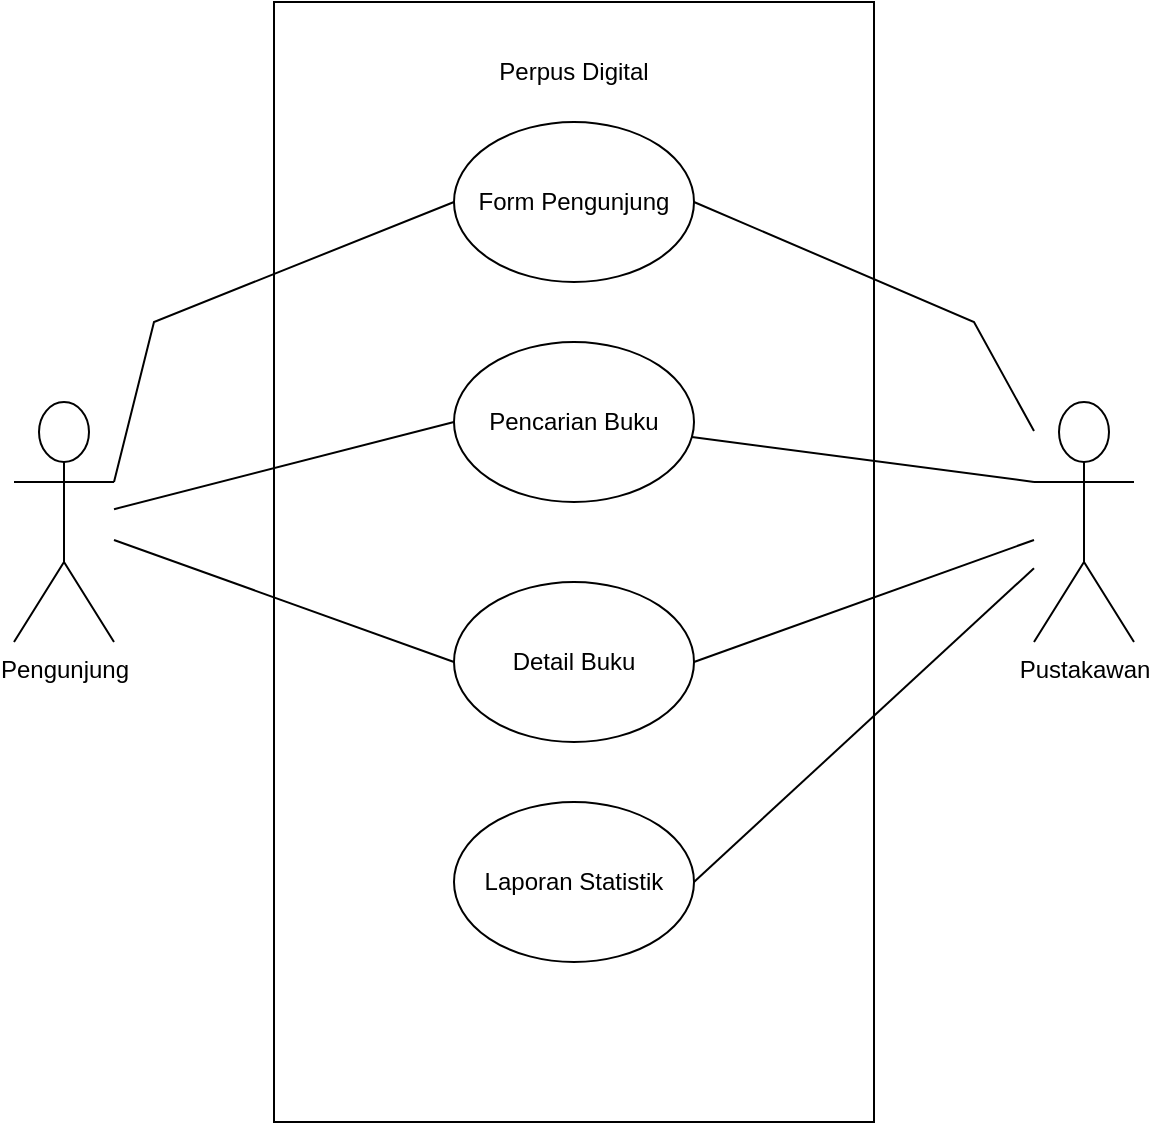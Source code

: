 <mxfile version="23.1.0" type="github">
  <diagram name="Page-1" id="E2W4GXe_fMSAwPjnHzlP">
    <mxGraphModel dx="1434" dy="780" grid="1" gridSize="10" guides="1" tooltips="1" connect="1" arrows="1" fold="1" page="1" pageScale="1" pageWidth="850" pageHeight="1100" math="0" shadow="0">
      <root>
        <mxCell id="0" />
        <mxCell id="1" parent="0" />
        <mxCell id="OsRZThH8WAnZbwosetdw-2" value="" style="rounded=0;whiteSpace=wrap;html=1;" vertex="1" parent="1">
          <mxGeometry x="270" y="80" width="300" height="560" as="geometry" />
        </mxCell>
        <mxCell id="OsRZThH8WAnZbwosetdw-3" value="Pengunjung" style="shape=umlActor;verticalLabelPosition=bottom;verticalAlign=top;html=1;outlineConnect=0;" vertex="1" parent="1">
          <mxGeometry x="140" y="280" width="50" height="120" as="geometry" />
        </mxCell>
        <mxCell id="OsRZThH8WAnZbwosetdw-4" value="Form Pengunjung" style="ellipse;whiteSpace=wrap;html=1;" vertex="1" parent="1">
          <mxGeometry x="360" y="140" width="120" height="80" as="geometry" />
        </mxCell>
        <mxCell id="OsRZThH8WAnZbwosetdw-5" value="Perpus Digital" style="text;html=1;strokeColor=none;fillColor=none;align=center;verticalAlign=middle;whiteSpace=wrap;rounded=0;" vertex="1" parent="1">
          <mxGeometry x="360" y="100" width="120" height="30" as="geometry" />
        </mxCell>
        <mxCell id="OsRZThH8WAnZbwosetdw-6" value="Pencarian Buku" style="ellipse;whiteSpace=wrap;html=1;" vertex="1" parent="1">
          <mxGeometry x="360" y="250" width="120" height="80" as="geometry" />
        </mxCell>
        <mxCell id="OsRZThH8WAnZbwosetdw-7" value="Detail Buku" style="ellipse;whiteSpace=wrap;html=1;" vertex="1" parent="1">
          <mxGeometry x="360" y="370" width="120" height="80" as="geometry" />
        </mxCell>
        <mxCell id="OsRZThH8WAnZbwosetdw-8" value="Laporan Statistik" style="ellipse;whiteSpace=wrap;html=1;" vertex="1" parent="1">
          <mxGeometry x="360" y="480" width="120" height="80" as="geometry" />
        </mxCell>
        <mxCell id="OsRZThH8WAnZbwosetdw-9" value="Pustakawan" style="shape=umlActor;verticalLabelPosition=bottom;verticalAlign=top;html=1;outlineConnect=0;" vertex="1" parent="1">
          <mxGeometry x="650" y="280" width="50" height="120" as="geometry" />
        </mxCell>
        <mxCell id="OsRZThH8WAnZbwosetdw-10" value="" style="endArrow=none;html=1;rounded=0;entryX=0;entryY=0.5;entryDx=0;entryDy=0;" edge="1" parent="1" source="OsRZThH8WAnZbwosetdw-3" target="OsRZThH8WAnZbwosetdw-6">
          <mxGeometry width="50" height="50" relative="1" as="geometry">
            <mxPoint x="210" y="410" as="sourcePoint" />
            <mxPoint x="260" y="360" as="targetPoint" />
          </mxGeometry>
        </mxCell>
        <mxCell id="OsRZThH8WAnZbwosetdw-11" value="" style="endArrow=none;html=1;rounded=0;entryX=0;entryY=0.5;entryDx=0;entryDy=0;" edge="1" parent="1" source="OsRZThH8WAnZbwosetdw-3" target="OsRZThH8WAnZbwosetdw-7">
          <mxGeometry width="50" height="50" relative="1" as="geometry">
            <mxPoint x="400" y="430" as="sourcePoint" />
            <mxPoint x="450" y="380" as="targetPoint" />
          </mxGeometry>
        </mxCell>
        <mxCell id="OsRZThH8WAnZbwosetdw-12" value="" style="endArrow=none;html=1;rounded=0;entryX=1;entryY=0.333;entryDx=0;entryDy=0;entryPerimeter=0;exitX=0;exitY=0.5;exitDx=0;exitDy=0;" edge="1" parent="1" source="OsRZThH8WAnZbwosetdw-4" target="OsRZThH8WAnZbwosetdw-3">
          <mxGeometry width="50" height="50" relative="1" as="geometry">
            <mxPoint x="400" y="430" as="sourcePoint" />
            <mxPoint x="450" y="380" as="targetPoint" />
            <Array as="points">
              <mxPoint x="210" y="240" />
            </Array>
          </mxGeometry>
        </mxCell>
        <mxCell id="OsRZThH8WAnZbwosetdw-13" value="" style="endArrow=none;html=1;rounded=0;exitX=1;exitY=0.5;exitDx=0;exitDy=0;" edge="1" parent="1" source="OsRZThH8WAnZbwosetdw-4" target="OsRZThH8WAnZbwosetdw-9">
          <mxGeometry width="50" height="50" relative="1" as="geometry">
            <mxPoint x="870" y="200" as="sourcePoint" />
            <mxPoint x="630" y="340" as="targetPoint" />
            <Array as="points">
              <mxPoint x="620" y="240" />
            </Array>
          </mxGeometry>
        </mxCell>
        <mxCell id="OsRZThH8WAnZbwosetdw-14" value="" style="endArrow=none;html=1;rounded=0;entryX=0;entryY=0.333;entryDx=0;entryDy=0;entryPerimeter=0;" edge="1" parent="1" source="OsRZThH8WAnZbwosetdw-6" target="OsRZThH8WAnZbwosetdw-9">
          <mxGeometry width="50" height="50" relative="1" as="geometry">
            <mxPoint x="670" y="370" as="sourcePoint" />
            <mxPoint x="720" y="320" as="targetPoint" />
          </mxGeometry>
        </mxCell>
        <mxCell id="OsRZThH8WAnZbwosetdw-15" value="" style="endArrow=none;html=1;rounded=0;exitX=1;exitY=0.5;exitDx=0;exitDy=0;" edge="1" parent="1" source="OsRZThH8WAnZbwosetdw-7" target="OsRZThH8WAnZbwosetdw-9">
          <mxGeometry width="50" height="50" relative="1" as="geometry">
            <mxPoint x="489" y="306" as="sourcePoint" />
            <mxPoint x="670" y="440" as="targetPoint" />
          </mxGeometry>
        </mxCell>
        <mxCell id="OsRZThH8WAnZbwosetdw-17" value="" style="endArrow=none;html=1;rounded=0;exitX=1;exitY=0.5;exitDx=0;exitDy=0;" edge="1" parent="1" source="OsRZThH8WAnZbwosetdw-8" target="OsRZThH8WAnZbwosetdw-9">
          <mxGeometry width="50" height="50" relative="1" as="geometry">
            <mxPoint x="490" y="420" as="sourcePoint" />
            <mxPoint x="690" y="490" as="targetPoint" />
          </mxGeometry>
        </mxCell>
      </root>
    </mxGraphModel>
  </diagram>
</mxfile>

